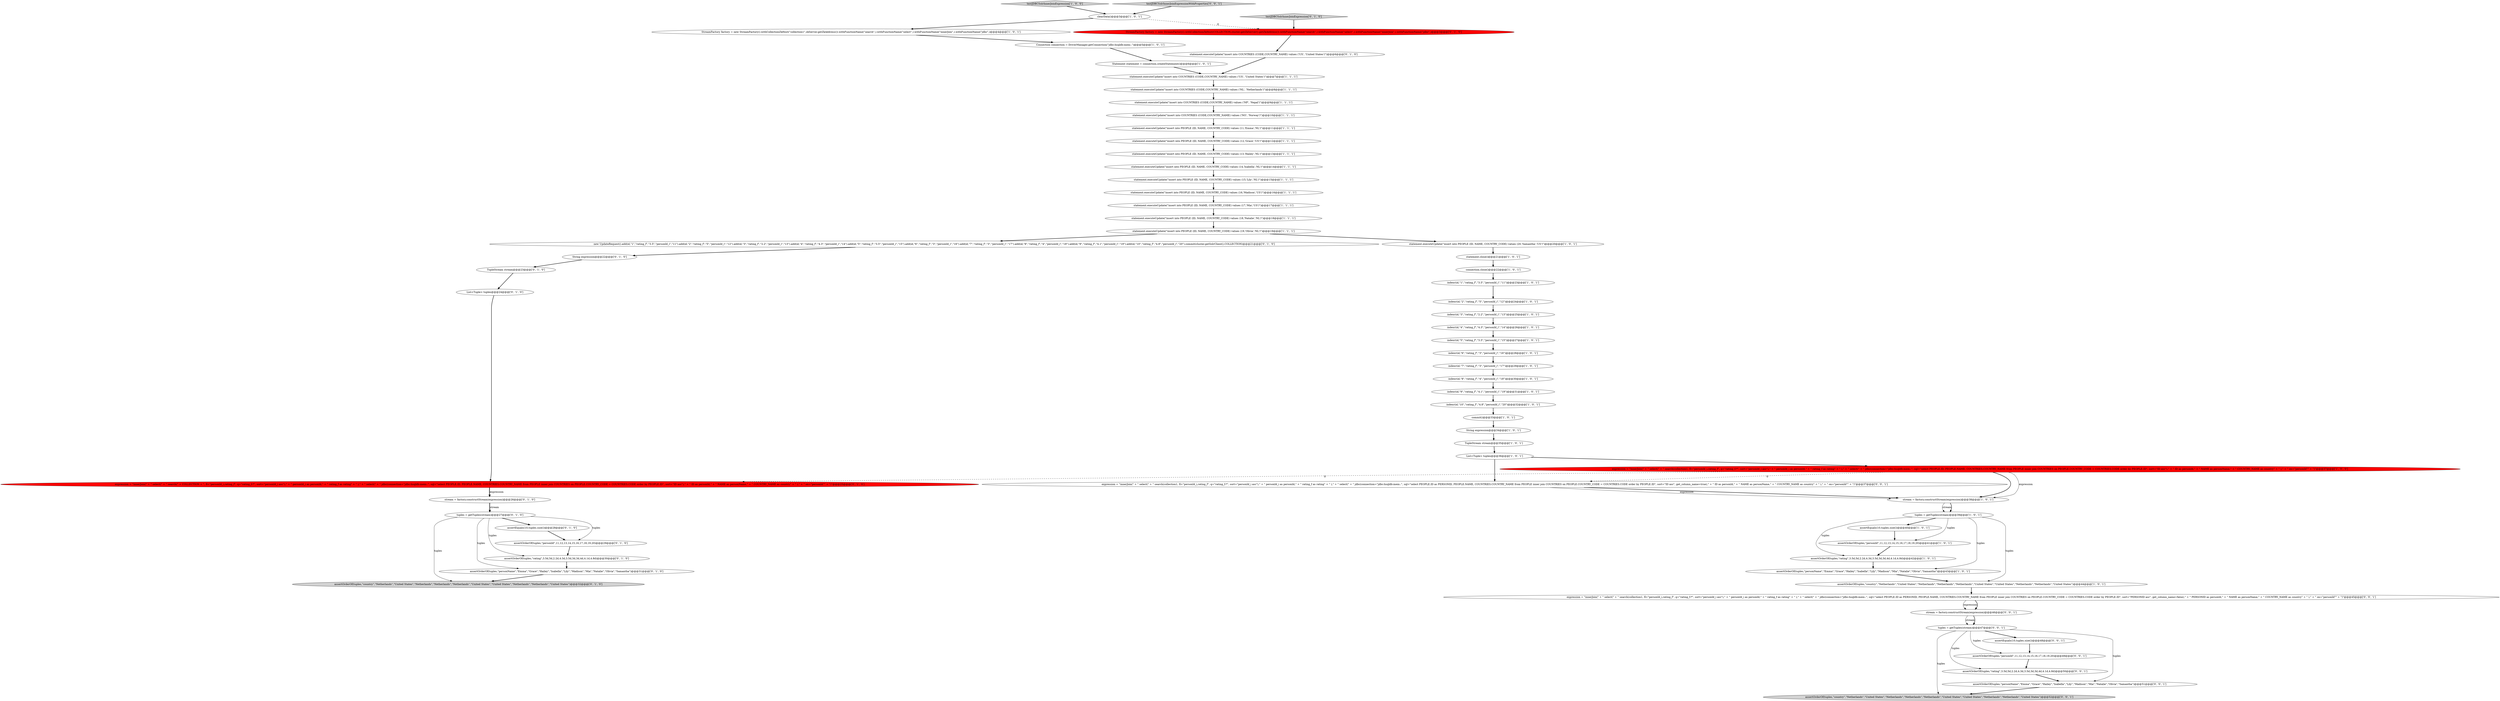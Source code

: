 digraph {
51 [style = filled, label = "assertEquals(10,tuples.size())@@@28@@@['0', '1', '0']", fillcolor = white, shape = ellipse image = "AAA0AAABBB2BBB"];
5 [style = filled, label = "assertOrderOf(tuples,\"personName\",\"Emma\",\"Grace\",\"Hailey\",\"Isabella\",\"Lily\",\"Madison\",\"Mia\",\"Natalie\",\"Olivia\",\"Samantha\")@@@43@@@['1', '0', '1']", fillcolor = white, shape = ellipse image = "AAA0AAABBB1BBB"];
6 [style = filled, label = "Statement statement = connection.createStatement()@@@6@@@['1', '0', '1']", fillcolor = white, shape = ellipse image = "AAA0AAABBB1BBB"];
20 [style = filled, label = "indexr(id,\"4\",\"rating_f\",\"4.3\",\"personId_i\",\"14\")@@@26@@@['1', '0', '1']", fillcolor = white, shape = ellipse image = "AAA0AAABBB1BBB"];
36 [style = filled, label = "clearData()@@@3@@@['1', '0', '1']", fillcolor = white, shape = ellipse image = "AAA0AAABBB1BBB"];
14 [style = filled, label = "statement.executeUpdate(\"insert into PEOPLE (ID, NAME, COUNTRY_CODE) values (14,'Isabella','NL')\")@@@14@@@['1', '1', '1']", fillcolor = white, shape = ellipse image = "AAA0AAABBB1BBB"];
44 [style = filled, label = "assertOrderOf(tuples,\"country\",\"Netherlands\",\"United States\",\"Netherlands\",\"Netherlands\",\"Netherlands\",\"United States\",\"United States\",\"Netherlands\",\"Netherlands\",\"United States\")@@@32@@@['0', '1', '0']", fillcolor = lightgray, shape = ellipse image = "AAA0AAABBB2BBB"];
12 [style = filled, label = "Connection connection = DriverManager.getConnection(\"jdbc:hsqldb:mem:.\")@@@5@@@['1', '0', '1']", fillcolor = white, shape = ellipse image = "AAA0AAABBB1BBB"];
60 [style = filled, label = "tuples = getTuples(stream)@@@47@@@['0', '0', '1']", fillcolor = white, shape = ellipse image = "AAA0AAABBB3BBB"];
32 [style = filled, label = "indexr(id,\"7\",\"rating_f\",\"3\",\"personId_i\",\"17\")@@@29@@@['1', '0', '1']", fillcolor = white, shape = ellipse image = "AAA0AAABBB1BBB"];
38 [style = filled, label = "statement.close()@@@21@@@['1', '0', '1']", fillcolor = white, shape = ellipse image = "AAA0AAABBB1BBB"];
59 [style = filled, label = "assertOrderOf(tuples,\"personName\",\"Emma\",\"Grace\",\"Hailey\",\"Isabella\",\"Lily\",\"Madison\",\"Mia\",\"Natalie\",\"Olivia\",\"Samantha\")@@@51@@@['0', '0', '1']", fillcolor = white, shape = ellipse image = "AAA0AAABBB3BBB"];
22 [style = filled, label = "List<Tuple> tuples@@@36@@@['1', '0', '1']", fillcolor = white, shape = ellipse image = "AAA0AAABBB1BBB"];
29 [style = filled, label = "statement.executeUpdate(\"insert into PEOPLE (ID, NAME, COUNTRY_CODE) values (19,'Olivia','NL')\")@@@19@@@['1', '1', '1']", fillcolor = white, shape = ellipse image = "AAA0AAABBB1BBB"];
42 [style = filled, label = "statement.executeUpdate(\"insert into COUNTRIES (CODE,COUNTRY_NAME) values ('NP', 'Nepal')\")@@@9@@@['1', '1', '1']", fillcolor = white, shape = ellipse image = "AAA0AAABBB1BBB"];
19 [style = filled, label = "indexr(id,\"10\",\"rating_f\",\"4.8\",\"personId_i\",\"20\")@@@32@@@['1', '0', '1']", fillcolor = white, shape = ellipse image = "AAA0AAABBB1BBB"];
9 [style = filled, label = "assertOrderOf(tuples,\"rating\",3.5d,5d,2.2d,4.3d,3.5d,3d,3d,4d,4.1d,4.8d)@@@42@@@['1', '0', '1']", fillcolor = white, shape = ellipse image = "AAA0AAABBB1BBB"];
25 [style = filled, label = "testJDBCSolrInnerJoinExpression['1', '0', '0']", fillcolor = lightgray, shape = diamond image = "AAA0AAABBB1BBB"];
35 [style = filled, label = "StreamFactory factory = new StreamFactory().withCollectionZkHost(\"collection1\",zkServer.getZkAddress()).withFunctionName(\"search\",).withFunctionName(\"select\",).withFunctionName(\"innerJoin\",).withFunctionName(\"jdbc\",)@@@4@@@['1', '0', '1']", fillcolor = white, shape = ellipse image = "AAA0AAABBB1BBB"];
49 [style = filled, label = "tuples = getTuples(stream)@@@27@@@['0', '1', '0']", fillcolor = white, shape = ellipse image = "AAA0AAABBB2BBB"];
10 [style = filled, label = "statement.executeUpdate(\"insert into COUNTRIES (CODE,COUNTRY_NAME) values ('NO', 'Norway')\")@@@10@@@['1', '1', '1']", fillcolor = white, shape = ellipse image = "AAA0AAABBB1BBB"];
54 [style = filled, label = "stream = factory.constructStream(expression)@@@26@@@['0', '1', '0']", fillcolor = white, shape = ellipse image = "AAA0AAABBB2BBB"];
63 [style = filled, label = "stream = factory.constructStream(expression)@@@46@@@['0', '0', '1']", fillcolor = white, shape = ellipse image = "AAA0AAABBB3BBB"];
53 [style = filled, label = "testJDBCSolrInnerJoinExpression['0', '1', '0']", fillcolor = lightgray, shape = diamond image = "AAA0AAABBB2BBB"];
43 [style = filled, label = "new UpdateRequest().add(id,\"1\",\"rating_f\",\"3.5\",\"personId_i\",\"11\").add(id,\"2\",\"rating_f\",\"5\",\"personId_i\",\"12\").add(id,\"3\",\"rating_f\",\"2.2\",\"personId_i\",\"13\").add(id,\"4\",\"rating_f\",\"4.3\",\"personId_i\",\"14\").add(id,\"5\",\"rating_f\",\"3.5\",\"personId_i\",\"15\").add(id,\"6\",\"rating_f\",\"3\",\"personId_i\",\"16\").add(id,\"7\",\"rating_f\",\"3\",\"personId_i\",\"17\").add(id,\"8\",\"rating_f\",\"4\",\"personId_i\",\"18\").add(id,\"9\",\"rating_f\",\"4.1\",\"personId_i\",\"19\").add(id,\"10\",\"rating_f\",\"4.8\",\"personId_i\",\"20\").commit(cluster.getSolrClient(),COLLECTION)@@@21@@@['0', '1', '0']", fillcolor = white, shape = ellipse image = "AAA0AAABBB2BBB"];
40 [style = filled, label = "indexr(id,\"6\",\"rating_f\",\"3\",\"personId_i\",\"16\")@@@28@@@['1', '0', '1']", fillcolor = white, shape = ellipse image = "AAA0AAABBB1BBB"];
7 [style = filled, label = "connection.close()@@@22@@@['1', '0', '1']", fillcolor = white, shape = ellipse image = "AAA0AAABBB1BBB"];
16 [style = filled, label = "statement.executeUpdate(\"insert into PEOPLE (ID, NAME, COUNTRY_CODE) values (15,'Lily','NL')\")@@@15@@@['1', '1', '1']", fillcolor = white, shape = ellipse image = "AAA0AAABBB1BBB"];
2 [style = filled, label = "assertEquals(10,tuples.size())@@@40@@@['1', '0', '1']", fillcolor = white, shape = ellipse image = "AAA0AAABBB1BBB"];
52 [style = filled, label = "assertOrderOf(tuples,\"personName\",\"Emma\",\"Grace\",\"Hailey\",\"Isabella\",\"Lily\",\"Madison\",\"Mia\",\"Natalie\",\"Olivia\",\"Samantha\")@@@31@@@['0', '1', '0']", fillcolor = white, shape = ellipse image = "AAA0AAABBB2BBB"];
17 [style = filled, label = "statement.executeUpdate(\"insert into PEOPLE (ID, NAME, COUNTRY_CODE) values (12,'Grace','US')\")@@@12@@@['1', '1', '1']", fillcolor = white, shape = ellipse image = "AAA0AAABBB1BBB"];
37 [style = filled, label = "statement.executeUpdate(\"insert into PEOPLE (ID, NAME, COUNTRY_CODE) values (17,'Mia','US')\")@@@17@@@['1', '1', '1']", fillcolor = white, shape = ellipse image = "AAA0AAABBB1BBB"];
8 [style = filled, label = "statement.executeUpdate(\"insert into COUNTRIES (CODE,COUNTRY_NAME) values ('US', 'United States')\")@@@7@@@['1', '1', '1']", fillcolor = white, shape = ellipse image = "AAA0AAABBB1BBB"];
33 [style = filled, label = "indexr(id,\"9\",\"rating_f\",\"4.1\",\"personId_i\",\"19\")@@@31@@@['1', '0', '1']", fillcolor = white, shape = ellipse image = "AAA0AAABBB1BBB"];
55 [style = filled, label = "assertOrderOf(tuples,\"personId\",11,12,13,14,15,16,17,18,19,20)@@@29@@@['0', '1', '0']", fillcolor = white, shape = ellipse image = "AAA0AAABBB2BBB"];
48 [style = filled, label = "TupleStream stream@@@23@@@['0', '1', '0']", fillcolor = white, shape = ellipse image = "AAA0AAABBB2BBB"];
45 [style = filled, label = "expression = \"innerJoin(\" + \" select(\" + \" search(\" + COLLECTION + \", fl=\"personId_i,rating_f\", q=\"rating_f:*\", sort=\"personId_i asc\"),\" + \" personId_i as personId,\" + \" rating_f as rating\" + \" ),\" + \" select(\" + \" jdbc(connection=\"jdbc:hsqldb:mem:.\", sql=\"select PEOPLE.ID, PEOPLE.NAME, COUNTRIES.COUNTRY_NAME from PEOPLE inner join COUNTRIES on PEOPLE.COUNTRY_CODE = COUNTRIES.CODE order by PEOPLE.ID\", sort=\"ID asc\"),\" + \" ID as personId,\" + \" NAME as personName,\" + \" COUNTRY_NAME as country\" + \" ),\" + \" on=\"personId\"\" + \")\"@@@25@@@['0', '1', '0']", fillcolor = red, shape = ellipse image = "AAA1AAABBB2BBB"];
31 [style = filled, label = "statement.executeUpdate(\"insert into COUNTRIES (CODE,COUNTRY_NAME) values ('NL', 'Netherlands')\")@@@8@@@['1', '1', '1']", fillcolor = white, shape = ellipse image = "AAA0AAABBB1BBB"];
30 [style = filled, label = "indexr(id,\"8\",\"rating_f\",\"4\",\"personId_i\",\"18\")@@@30@@@['1', '0', '1']", fillcolor = white, shape = ellipse image = "AAA0AAABBB1BBB"];
1 [style = filled, label = "stream = factory.constructStream(expression)@@@38@@@['1', '0', '1']", fillcolor = white, shape = ellipse image = "AAA0AAABBB1BBB"];
15 [style = filled, label = "tuples = getTuples(stream)@@@39@@@['1', '0', '1']", fillcolor = white, shape = ellipse image = "AAA0AAABBB1BBB"];
24 [style = filled, label = "indexr(id,\"3\",\"rating_f\",\"2.2\",\"personId_i\",\"13\")@@@25@@@['1', '0', '1']", fillcolor = white, shape = ellipse image = "AAA0AAABBB1BBB"];
21 [style = filled, label = "indexr(id,\"2\",\"rating_f\",\"5\",\"personId_i\",\"12\")@@@24@@@['1', '0', '1']", fillcolor = white, shape = ellipse image = "AAA0AAABBB1BBB"];
56 [style = filled, label = "String expression@@@22@@@['0', '1', '0']", fillcolor = white, shape = ellipse image = "AAA0AAABBB2BBB"];
61 [style = filled, label = "testJDBCSolrInnerJoinExpressionWithProperties['0', '0', '1']", fillcolor = lightgray, shape = diamond image = "AAA0AAABBB3BBB"];
18 [style = filled, label = "TupleStream stream@@@35@@@['1', '0', '1']", fillcolor = white, shape = ellipse image = "AAA0AAABBB1BBB"];
67 [style = filled, label = "assertOrderOf(tuples,\"country\",\"Netherlands\",\"United States\",\"Netherlands\",\"Netherlands\",\"Netherlands\",\"United States\",\"United States\",\"Netherlands\",\"Netherlands\",\"United States\")@@@52@@@['0', '0', '1']", fillcolor = lightgray, shape = ellipse image = "AAA0AAABBB3BBB"];
23 [style = filled, label = "statement.executeUpdate(\"insert into PEOPLE (ID, NAME, COUNTRY_CODE) values (16,'Madison','US')\")@@@16@@@['1', '1', '1']", fillcolor = white, shape = ellipse image = "AAA0AAABBB1BBB"];
50 [style = filled, label = "statement.executeUpdate(\"insert into COUNTRIES (CODE,COUNTRY_NAME) values ('US', 'United States')\")@@@6@@@['0', '1', '0']", fillcolor = white, shape = ellipse image = "AAA0AAABBB2BBB"];
65 [style = filled, label = "expression = \"innerJoin(\" + \" select(\" + \" search(collection1, fl=\"personId_i,rating_f\", q=\"rating_f:*\", sort=\"personId_i asc\"),\" + \" personId_i as personId,\" + \" rating_f as rating\" + \" ),\" + \" select(\" + \" jdbc(connection=\"jdbc:hsqldb:mem:.\", sql=\"select PEOPLE.ID as PERSONID, PEOPLE.NAME, COUNTRIES.COUNTRY_NAME from PEOPLE inner join COUNTRIES on PEOPLE.COUNTRY_CODE = COUNTRIES.CODE order by PEOPLE.ID\", sort=\"ID asc\", get_column_name=true),\" + \" ID as personId,\" + \" NAME as personName,\" + \" COUNTRY_NAME as country\" + \" ),\" + \" on=\"personId\"\" + \")\"@@@37@@@['0', '0', '1']", fillcolor = white, shape = ellipse image = "AAA0AAABBB3BBB"];
66 [style = filled, label = "assertOrderOf(tuples,\"rating\",3.5d,5d,2.2d,4.3d,3.5d,3d,3d,4d,4.1d,4.8d)@@@50@@@['0', '0', '1']", fillcolor = white, shape = ellipse image = "AAA0AAABBB3BBB"];
3 [style = filled, label = "statement.executeUpdate(\"insert into PEOPLE (ID, NAME, COUNTRY_CODE) values (11,'Emma','NL')\")@@@11@@@['1', '1', '1']", fillcolor = white, shape = ellipse image = "AAA0AAABBB1BBB"];
4 [style = filled, label = "assertOrderOf(tuples,\"country\",\"Netherlands\",\"United States\",\"Netherlands\",\"Netherlands\",\"Netherlands\",\"United States\",\"United States\",\"Netherlands\",\"Netherlands\",\"United States\")@@@44@@@['1', '0', '1']", fillcolor = white, shape = ellipse image = "AAA0AAABBB1BBB"];
47 [style = filled, label = "assertOrderOf(tuples,\"rating\",3.5d,5d,2.2d,4.3d,3.5d,3d,3d,4d,4.1d,4.8d)@@@30@@@['0', '1', '0']", fillcolor = white, shape = ellipse image = "AAA0AAABBB2BBB"];
62 [style = filled, label = "assertEquals(10,tuples.size())@@@48@@@['0', '0', '1']", fillcolor = white, shape = ellipse image = "AAA0AAABBB3BBB"];
13 [style = filled, label = "assertOrderOf(tuples,\"personId\",11,12,13,14,15,16,17,18,19,20)@@@41@@@['1', '0', '1']", fillcolor = white, shape = ellipse image = "AAA0AAABBB1BBB"];
57 [style = filled, label = "StreamFactory factory = new StreamFactory().withCollectionZkHost(COLLECTION,cluster.getZkServer().getZkAddress()).withFunctionName(\"search\",).withFunctionName(\"select\",).withFunctionName(\"innerJoin\",).withFunctionName(\"jdbc\",)@@@3@@@['0', '1', '0']", fillcolor = red, shape = ellipse image = "AAA1AAABBB2BBB"];
0 [style = filled, label = "indexr(id,\"1\",\"rating_f\",\"3.5\",\"personId_i\",\"11\")@@@23@@@['1', '0', '1']", fillcolor = white, shape = ellipse image = "AAA0AAABBB1BBB"];
58 [style = filled, label = "expression = \"innerJoin(\" + \" select(\" + \" search(collection1, fl=\"personId_i,rating_f\", q=\"rating_f:*\", sort=\"personId_i asc\"),\" + \" personId_i as personId,\" + \" rating_f as rating\" + \" ),\" + \" select(\" + \" jdbc(connection=\"jdbc:hsqldb:mem:.\", sql=\"select PEOPLE.ID as PERSONID, PEOPLE.NAME, COUNTRIES.COUNTRY_NAME from PEOPLE inner join COUNTRIES on PEOPLE.COUNTRY_CODE = COUNTRIES.CODE order by PEOPLE.ID\", sort=\"PERSONID asc\", get_column_name=false),\" + \" PERSONID as personId,\" + \" NAME as personName,\" + \" COUNTRY_NAME as country\" + \" ),\" + \" on=\"personId\"\" + \")\"@@@45@@@['0', '0', '1']", fillcolor = white, shape = ellipse image = "AAA0AAABBB3BBB"];
39 [style = filled, label = "indexr(id,\"5\",\"rating_f\",\"3.5\",\"personId_i\",\"15\")@@@27@@@['1', '0', '1']", fillcolor = white, shape = ellipse image = "AAA0AAABBB1BBB"];
41 [style = filled, label = "statement.executeUpdate(\"insert into PEOPLE (ID, NAME, COUNTRY_CODE) values (18,'Natalie','NL')\")@@@18@@@['1', '1', '1']", fillcolor = white, shape = ellipse image = "AAA0AAABBB1BBB"];
11 [style = filled, label = "statement.executeUpdate(\"insert into PEOPLE (ID, NAME, COUNTRY_CODE) values (13,'Hailey','NL')\")@@@13@@@['1', '1', '1']", fillcolor = white, shape = ellipse image = "AAA0AAABBB1BBB"];
27 [style = filled, label = "commit()@@@33@@@['1', '0', '1']", fillcolor = white, shape = ellipse image = "AAA0AAABBB1BBB"];
28 [style = filled, label = "expression = \"innerJoin(\" + \" select(\" + \" search(collection1, fl=\"personId_i,rating_f\", q=\"rating_f:*\", sort=\"personId_i asc\"),\" + \" personId_i as personId,\" + \" rating_f as rating\" + \" ),\" + \" select(\" + \" jdbc(connection=\"jdbc:hsqldb:mem:.\", sql=\"select PEOPLE.ID, PEOPLE.NAME, COUNTRIES.COUNTRY_NAME from PEOPLE inner join COUNTRIES on PEOPLE.COUNTRY_CODE = COUNTRIES.CODE order by PEOPLE.ID\", sort=\"ID asc\"),\" + \" ID as personId,\" + \" NAME as personName,\" + \" COUNTRY_NAME as country\" + \" ),\" + \" on=\"personId\"\" + \")\"@@@37@@@['1', '0', '0']", fillcolor = red, shape = ellipse image = "AAA1AAABBB1BBB"];
46 [style = filled, label = "List<Tuple> tuples@@@24@@@['0', '1', '0']", fillcolor = white, shape = ellipse image = "AAA0AAABBB2BBB"];
64 [style = filled, label = "assertOrderOf(tuples,\"personId\",11,12,13,14,15,16,17,18,19,20)@@@49@@@['0', '0', '1']", fillcolor = white, shape = ellipse image = "AAA0AAABBB3BBB"];
34 [style = filled, label = "String expression@@@34@@@['1', '0', '1']", fillcolor = white, shape = ellipse image = "AAA0AAABBB1BBB"];
26 [style = filled, label = "statement.executeUpdate(\"insert into PEOPLE (ID, NAME, COUNTRY_CODE) values (20,'Samantha','US')\")@@@20@@@['1', '0', '1']", fillcolor = white, shape = ellipse image = "AAA0AAABBB1BBB"];
52->44 [style = bold, label=""];
49->55 [style = solid, label="tuples"];
11->14 [style = bold, label=""];
55->47 [style = bold, label=""];
28->45 [style = dashed, label="0"];
34->18 [style = bold, label=""];
60->59 [style = solid, label="tuples"];
49->51 [style = bold, label=""];
21->24 [style = bold, label=""];
49->47 [style = solid, label="tuples"];
22->65 [style = bold, label=""];
60->67 [style = solid, label="tuples"];
1->15 [style = solid, label="stream"];
18->22 [style = bold, label=""];
38->7 [style = bold, label=""];
9->5 [style = bold, label=""];
29->43 [style = bold, label=""];
59->67 [style = bold, label=""];
35->12 [style = bold, label=""];
63->60 [style = solid, label="stream"];
14->16 [style = bold, label=""];
54->49 [style = bold, label=""];
58->63 [style = solid, label="expression"];
25->36 [style = bold, label=""];
36->57 [style = dashed, label="0"];
60->62 [style = bold, label=""];
7->0 [style = bold, label=""];
49->44 [style = solid, label="tuples"];
0->21 [style = bold, label=""];
28->65 [style = dashed, label="0"];
15->4 [style = solid, label="tuples"];
29->26 [style = bold, label=""];
15->13 [style = solid, label="tuples"];
24->20 [style = bold, label=""];
58->63 [style = bold, label=""];
23->37 [style = bold, label=""];
28->1 [style = solid, label="expression"];
64->66 [style = bold, label=""];
20->39 [style = bold, label=""];
56->48 [style = bold, label=""];
60->66 [style = solid, label="tuples"];
36->35 [style = bold, label=""];
65->1 [style = bold, label=""];
15->5 [style = solid, label="tuples"];
30->33 [style = bold, label=""];
8->31 [style = bold, label=""];
60->64 [style = solid, label="tuples"];
37->41 [style = bold, label=""];
22->28 [style = bold, label=""];
16->23 [style = bold, label=""];
32->30 [style = bold, label=""];
61->36 [style = bold, label=""];
48->46 [style = bold, label=""];
31->42 [style = bold, label=""];
54->49 [style = solid, label="stream"];
27->34 [style = bold, label=""];
4->58 [style = bold, label=""];
63->60 [style = bold, label=""];
49->52 [style = solid, label="tuples"];
39->40 [style = bold, label=""];
5->4 [style = bold, label=""];
40->32 [style = bold, label=""];
3->17 [style = bold, label=""];
13->9 [style = bold, label=""];
33->19 [style = bold, label=""];
47->52 [style = bold, label=""];
15->9 [style = solid, label="tuples"];
15->2 [style = bold, label=""];
45->54 [style = solid, label="expression"];
57->50 [style = bold, label=""];
53->57 [style = bold, label=""];
41->29 [style = bold, label=""];
1->15 [style = bold, label=""];
10->3 [style = bold, label=""];
28->1 [style = bold, label=""];
62->64 [style = bold, label=""];
12->6 [style = bold, label=""];
2->13 [style = bold, label=""];
45->54 [style = bold, label=""];
26->38 [style = bold, label=""];
51->55 [style = bold, label=""];
19->27 [style = bold, label=""];
42->10 [style = bold, label=""];
6->8 [style = bold, label=""];
50->8 [style = bold, label=""];
65->1 [style = solid, label="expression"];
46->45 [style = bold, label=""];
66->59 [style = bold, label=""];
43->56 [style = bold, label=""];
17->11 [style = bold, label=""];
}
